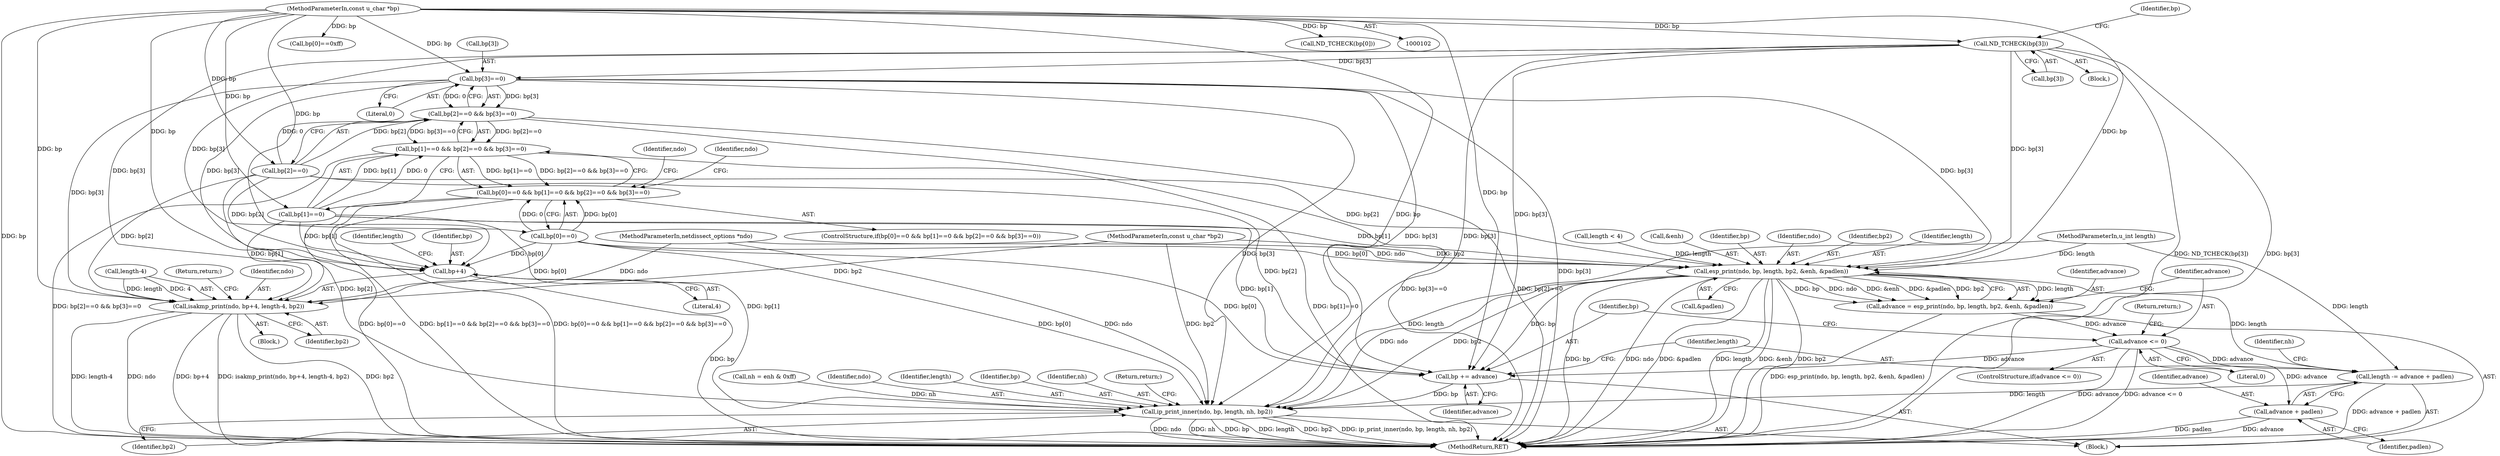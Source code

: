 digraph "0_tcpdump_f76e7feb41a4327d2b0978449bbdafe98d4a3771@pointer" {
"1000134" [label="(Call,ND_TCHECK(bp[3]))"];
"1000104" [label="(MethodParameterIn,const u_char *bp)"];
"1000157" [label="(Call,bp[3]==0)"];
"1000151" [label="(Call,bp[2]==0 && bp[3]==0)"];
"1000145" [label="(Call,bp[1]==0 && bp[2]==0 && bp[3]==0)"];
"1000139" [label="(Call,bp[0]==0 && bp[1]==0 && bp[2]==0 && bp[3]==0)"];
"1000167" [label="(Call,isakmp_print(ndo, bp+4, length-4, bp2))"];
"1000169" [label="(Call,bp+4)"];
"1000188" [label="(Call,esp_print(ndo, bp, length, bp2, &enh, &padlen))"];
"1000186" [label="(Call,advance = esp_print(ndo, bp, length, bp2, &enh, &padlen))"];
"1000198" [label="(Call,advance <= 0)"];
"1000202" [label="(Call,bp += advance)"];
"1000215" [label="(Call,ip_print_inner(ndo, bp, length, nh, bp2))"];
"1000205" [label="(Call,length -= advance + padlen)"];
"1000207" [label="(Call,advance + padlen)"];
"1000195" [label="(Call,&padlen)"];
"1000199" [label="(Identifier,advance)"];
"1000186" [label="(Call,advance = esp_print(ndo, bp, length, bp2, &enh, &padlen))"];
"1000117" [label="(Call,bp[0]==0xff)"];
"1000206" [label="(Identifier,length)"];
"1000210" [label="(Call,nh = enh & 0xff)"];
"1000146" [label="(Call,bp[1]==0)"];
"1000140" [label="(Call,bp[0]==0)"];
"1000129" [label="(Call,length < 4)"];
"1000205" [label="(Call,length -= advance + padlen)"];
"1000103" [label="(MethodParameterIn,netdissect_options *ndo)"];
"1000152" [label="(Call,bp[2]==0)"];
"1000157" [label="(Call,bp[3]==0)"];
"1000139" [label="(Call,bp[0]==0 && bp[1]==0 && bp[2]==0 && bp[3]==0)"];
"1000198" [label="(Call,advance <= 0)"];
"1000208" [label="(Identifier,advance)"];
"1000173" [label="(Identifier,length)"];
"1000216" [label="(Identifier,ndo)"];
"1000177" [label="(Block,)"];
"1000209" [label="(Identifier,padlen)"];
"1000104" [label="(MethodParameterIn,const u_char *bp)"];
"1000203" [label="(Identifier,bp)"];
"1000145" [label="(Call,bp[1]==0 && bp[2]==0 && bp[3]==0)"];
"1000187" [label="(Identifier,advance)"];
"1000197" [label="(ControlStructure,if(advance <= 0))"];
"1000218" [label="(Identifier,length)"];
"1000215" [label="(Call,ip_print_inner(ndo, bp, length, nh, bp2))"];
"1000151" [label="(Call,bp[2]==0 && bp[3]==0)"];
"1000172" [label="(Call,length-4)"];
"1000193" [label="(Call,&enh)"];
"1000142" [label="(Identifier,bp)"];
"1000167" [label="(Call,isakmp_print(ndo, bp+4, length-4, bp2))"];
"1000190" [label="(Identifier,bp)"];
"1000135" [label="(Call,bp[3])"];
"1000228" [label="(MethodReturn,RET)"];
"1000204" [label="(Identifier,advance)"];
"1000170" [label="(Identifier,bp)"];
"1000217" [label="(Identifier,bp)"];
"1000134" [label="(Call,ND_TCHECK(bp[3]))"];
"1000189" [label="(Identifier,ndo)"];
"1000105" [label="(MethodParameterIn,u_int length)"];
"1000106" [label="(MethodParameterIn,const u_char *bp2)"];
"1000171" [label="(Literal,4)"];
"1000169" [label="(Call,bp+4)"];
"1000176" [label="(Return,return;)"];
"1000161" [label="(Literal,0)"];
"1000200" [label="(Literal,0)"];
"1000158" [label="(Call,bp[3])"];
"1000220" [label="(Identifier,bp2)"];
"1000219" [label="(Identifier,nh)"];
"1000211" [label="(Identifier,nh)"];
"1000221" [label="(Return,return;)"];
"1000202" [label="(Call,bp += advance)"];
"1000162" [label="(Block,)"];
"1000201" [label="(Return,return;)"];
"1000168" [label="(Identifier,ndo)"];
"1000107" [label="(Block,)"];
"1000175" [label="(Identifier,bp2)"];
"1000184" [label="(Identifier,ndo)"];
"1000192" [label="(Identifier,bp2)"];
"1000138" [label="(ControlStructure,if(bp[0]==0 && bp[1]==0 && bp[2]==0 && bp[3]==0))"];
"1000108" [label="(Call,ND_TCHECK(bp[0]))"];
"1000165" [label="(Identifier,ndo)"];
"1000188" [label="(Call,esp_print(ndo, bp, length, bp2, &enh, &padlen))"];
"1000191" [label="(Identifier,length)"];
"1000207" [label="(Call,advance + padlen)"];
"1000134" -> "1000107"  [label="AST: "];
"1000134" -> "1000135"  [label="CFG: "];
"1000135" -> "1000134"  [label="AST: "];
"1000142" -> "1000134"  [label="CFG: "];
"1000134" -> "1000228"  [label="DDG: ND_TCHECK(bp[3])"];
"1000134" -> "1000228"  [label="DDG: bp[3]"];
"1000104" -> "1000134"  [label="DDG: bp"];
"1000134" -> "1000157"  [label="DDG: bp[3]"];
"1000134" -> "1000167"  [label="DDG: bp[3]"];
"1000134" -> "1000169"  [label="DDG: bp[3]"];
"1000134" -> "1000188"  [label="DDG: bp[3]"];
"1000134" -> "1000202"  [label="DDG: bp[3]"];
"1000134" -> "1000215"  [label="DDG: bp[3]"];
"1000104" -> "1000102"  [label="AST: "];
"1000104" -> "1000228"  [label="DDG: bp"];
"1000104" -> "1000108"  [label="DDG: bp"];
"1000104" -> "1000117"  [label="DDG: bp"];
"1000104" -> "1000140"  [label="DDG: bp"];
"1000104" -> "1000146"  [label="DDG: bp"];
"1000104" -> "1000152"  [label="DDG: bp"];
"1000104" -> "1000157"  [label="DDG: bp"];
"1000104" -> "1000167"  [label="DDG: bp"];
"1000104" -> "1000169"  [label="DDG: bp"];
"1000104" -> "1000188"  [label="DDG: bp"];
"1000104" -> "1000202"  [label="DDG: bp"];
"1000104" -> "1000215"  [label="DDG: bp"];
"1000157" -> "1000151"  [label="AST: "];
"1000157" -> "1000161"  [label="CFG: "];
"1000158" -> "1000157"  [label="AST: "];
"1000161" -> "1000157"  [label="AST: "];
"1000151" -> "1000157"  [label="CFG: "];
"1000157" -> "1000228"  [label="DDG: bp[3]"];
"1000157" -> "1000151"  [label="DDG: bp[3]"];
"1000157" -> "1000151"  [label="DDG: 0"];
"1000157" -> "1000167"  [label="DDG: bp[3]"];
"1000157" -> "1000169"  [label="DDG: bp[3]"];
"1000157" -> "1000188"  [label="DDG: bp[3]"];
"1000157" -> "1000202"  [label="DDG: bp[3]"];
"1000157" -> "1000215"  [label="DDG: bp[3]"];
"1000151" -> "1000145"  [label="AST: "];
"1000151" -> "1000152"  [label="CFG: "];
"1000152" -> "1000151"  [label="AST: "];
"1000145" -> "1000151"  [label="CFG: "];
"1000151" -> "1000228"  [label="DDG: bp[3]==0"];
"1000151" -> "1000228"  [label="DDG: bp[2]==0"];
"1000151" -> "1000145"  [label="DDG: bp[2]==0"];
"1000151" -> "1000145"  [label="DDG: bp[3]==0"];
"1000152" -> "1000151"  [label="DDG: bp[2]"];
"1000152" -> "1000151"  [label="DDG: 0"];
"1000145" -> "1000139"  [label="AST: "];
"1000145" -> "1000146"  [label="CFG: "];
"1000146" -> "1000145"  [label="AST: "];
"1000139" -> "1000145"  [label="CFG: "];
"1000145" -> "1000228"  [label="DDG: bp[2]==0 && bp[3]==0"];
"1000145" -> "1000228"  [label="DDG: bp[1]==0"];
"1000145" -> "1000139"  [label="DDG: bp[1]==0"];
"1000145" -> "1000139"  [label="DDG: bp[2]==0 && bp[3]==0"];
"1000146" -> "1000145"  [label="DDG: bp[1]"];
"1000146" -> "1000145"  [label="DDG: 0"];
"1000139" -> "1000138"  [label="AST: "];
"1000139" -> "1000140"  [label="CFG: "];
"1000140" -> "1000139"  [label="AST: "];
"1000165" -> "1000139"  [label="CFG: "];
"1000184" -> "1000139"  [label="CFG: "];
"1000139" -> "1000228"  [label="DDG: bp[0]==0 && bp[1]==0 && bp[2]==0 && bp[3]==0"];
"1000139" -> "1000228"  [label="DDG: bp[0]==0"];
"1000139" -> "1000228"  [label="DDG: bp[1]==0 && bp[2]==0 && bp[3]==0"];
"1000140" -> "1000139"  [label="DDG: bp[0]"];
"1000140" -> "1000139"  [label="DDG: 0"];
"1000167" -> "1000162"  [label="AST: "];
"1000167" -> "1000175"  [label="CFG: "];
"1000168" -> "1000167"  [label="AST: "];
"1000169" -> "1000167"  [label="AST: "];
"1000172" -> "1000167"  [label="AST: "];
"1000175" -> "1000167"  [label="AST: "];
"1000176" -> "1000167"  [label="CFG: "];
"1000167" -> "1000228"  [label="DDG: length-4"];
"1000167" -> "1000228"  [label="DDG: ndo"];
"1000167" -> "1000228"  [label="DDG: bp+4"];
"1000167" -> "1000228"  [label="DDG: isakmp_print(ndo, bp+4, length-4, bp2)"];
"1000167" -> "1000228"  [label="DDG: bp2"];
"1000103" -> "1000167"  [label="DDG: ndo"];
"1000140" -> "1000167"  [label="DDG: bp[0]"];
"1000152" -> "1000167"  [label="DDG: bp[2]"];
"1000146" -> "1000167"  [label="DDG: bp[1]"];
"1000172" -> "1000167"  [label="DDG: length"];
"1000172" -> "1000167"  [label="DDG: 4"];
"1000106" -> "1000167"  [label="DDG: bp2"];
"1000169" -> "1000171"  [label="CFG: "];
"1000170" -> "1000169"  [label="AST: "];
"1000171" -> "1000169"  [label="AST: "];
"1000173" -> "1000169"  [label="CFG: "];
"1000169" -> "1000228"  [label="DDG: bp"];
"1000140" -> "1000169"  [label="DDG: bp[0]"];
"1000152" -> "1000169"  [label="DDG: bp[2]"];
"1000146" -> "1000169"  [label="DDG: bp[1]"];
"1000188" -> "1000186"  [label="AST: "];
"1000188" -> "1000195"  [label="CFG: "];
"1000189" -> "1000188"  [label="AST: "];
"1000190" -> "1000188"  [label="AST: "];
"1000191" -> "1000188"  [label="AST: "];
"1000192" -> "1000188"  [label="AST: "];
"1000193" -> "1000188"  [label="AST: "];
"1000195" -> "1000188"  [label="AST: "];
"1000186" -> "1000188"  [label="CFG: "];
"1000188" -> "1000228"  [label="DDG: bp"];
"1000188" -> "1000228"  [label="DDG: ndo"];
"1000188" -> "1000228"  [label="DDG: &padlen"];
"1000188" -> "1000228"  [label="DDG: length"];
"1000188" -> "1000228"  [label="DDG: &enh"];
"1000188" -> "1000228"  [label="DDG: bp2"];
"1000188" -> "1000186"  [label="DDG: length"];
"1000188" -> "1000186"  [label="DDG: bp"];
"1000188" -> "1000186"  [label="DDG: ndo"];
"1000188" -> "1000186"  [label="DDG: &enh"];
"1000188" -> "1000186"  [label="DDG: &padlen"];
"1000188" -> "1000186"  [label="DDG: bp2"];
"1000103" -> "1000188"  [label="DDG: ndo"];
"1000140" -> "1000188"  [label="DDG: bp[0]"];
"1000152" -> "1000188"  [label="DDG: bp[2]"];
"1000146" -> "1000188"  [label="DDG: bp[1]"];
"1000129" -> "1000188"  [label="DDG: length"];
"1000105" -> "1000188"  [label="DDG: length"];
"1000106" -> "1000188"  [label="DDG: bp2"];
"1000188" -> "1000202"  [label="DDG: bp"];
"1000188" -> "1000205"  [label="DDG: length"];
"1000188" -> "1000215"  [label="DDG: ndo"];
"1000188" -> "1000215"  [label="DDG: bp2"];
"1000186" -> "1000177"  [label="AST: "];
"1000187" -> "1000186"  [label="AST: "];
"1000199" -> "1000186"  [label="CFG: "];
"1000186" -> "1000228"  [label="DDG: esp_print(ndo, bp, length, bp2, &enh, &padlen)"];
"1000186" -> "1000198"  [label="DDG: advance"];
"1000198" -> "1000197"  [label="AST: "];
"1000198" -> "1000200"  [label="CFG: "];
"1000199" -> "1000198"  [label="AST: "];
"1000200" -> "1000198"  [label="AST: "];
"1000201" -> "1000198"  [label="CFG: "];
"1000203" -> "1000198"  [label="CFG: "];
"1000198" -> "1000228"  [label="DDG: advance"];
"1000198" -> "1000228"  [label="DDG: advance <= 0"];
"1000198" -> "1000202"  [label="DDG: advance"];
"1000198" -> "1000205"  [label="DDG: advance"];
"1000198" -> "1000207"  [label="DDG: advance"];
"1000202" -> "1000177"  [label="AST: "];
"1000202" -> "1000204"  [label="CFG: "];
"1000203" -> "1000202"  [label="AST: "];
"1000204" -> "1000202"  [label="AST: "];
"1000206" -> "1000202"  [label="CFG: "];
"1000140" -> "1000202"  [label="DDG: bp[0]"];
"1000152" -> "1000202"  [label="DDG: bp[2]"];
"1000146" -> "1000202"  [label="DDG: bp[1]"];
"1000202" -> "1000215"  [label="DDG: bp"];
"1000215" -> "1000177"  [label="AST: "];
"1000215" -> "1000220"  [label="CFG: "];
"1000216" -> "1000215"  [label="AST: "];
"1000217" -> "1000215"  [label="AST: "];
"1000218" -> "1000215"  [label="AST: "];
"1000219" -> "1000215"  [label="AST: "];
"1000220" -> "1000215"  [label="AST: "];
"1000221" -> "1000215"  [label="CFG: "];
"1000215" -> "1000228"  [label="DDG: ndo"];
"1000215" -> "1000228"  [label="DDG: nh"];
"1000215" -> "1000228"  [label="DDG: bp"];
"1000215" -> "1000228"  [label="DDG: length"];
"1000215" -> "1000228"  [label="DDG: bp2"];
"1000215" -> "1000228"  [label="DDG: ip_print_inner(ndo, bp, length, nh, bp2)"];
"1000103" -> "1000215"  [label="DDG: ndo"];
"1000140" -> "1000215"  [label="DDG: bp[0]"];
"1000152" -> "1000215"  [label="DDG: bp[2]"];
"1000146" -> "1000215"  [label="DDG: bp[1]"];
"1000205" -> "1000215"  [label="DDG: length"];
"1000105" -> "1000215"  [label="DDG: length"];
"1000210" -> "1000215"  [label="DDG: nh"];
"1000106" -> "1000215"  [label="DDG: bp2"];
"1000205" -> "1000177"  [label="AST: "];
"1000205" -> "1000207"  [label="CFG: "];
"1000206" -> "1000205"  [label="AST: "];
"1000207" -> "1000205"  [label="AST: "];
"1000211" -> "1000205"  [label="CFG: "];
"1000205" -> "1000228"  [label="DDG: advance + padlen"];
"1000105" -> "1000205"  [label="DDG: length"];
"1000207" -> "1000209"  [label="CFG: "];
"1000208" -> "1000207"  [label="AST: "];
"1000209" -> "1000207"  [label="AST: "];
"1000207" -> "1000228"  [label="DDG: advance"];
"1000207" -> "1000228"  [label="DDG: padlen"];
}
